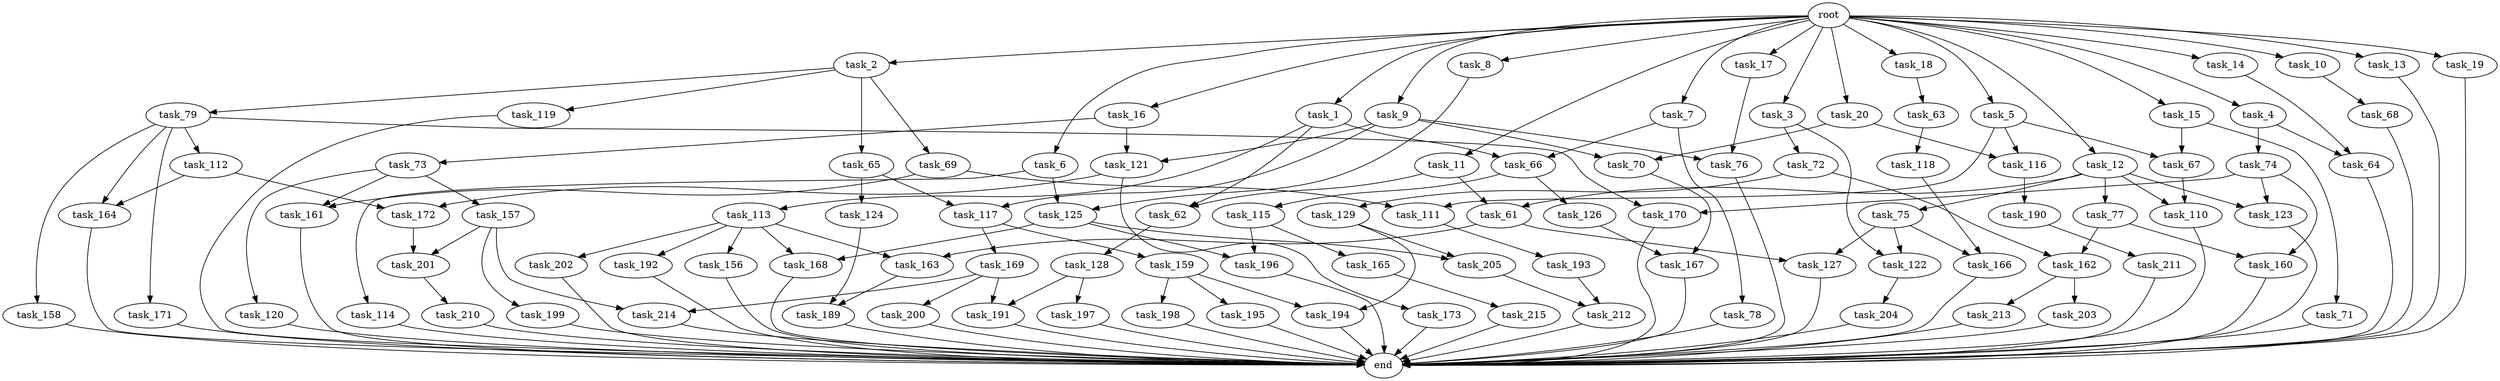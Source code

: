 digraph G {
  root [size="0.000000"];
  task_1 [size="102.400000"];
  task_2 [size="102.400000"];
  task_3 [size="102.400000"];
  task_4 [size="102.400000"];
  task_5 [size="102.400000"];
  task_6 [size="102.400000"];
  task_7 [size="102.400000"];
  task_8 [size="102.400000"];
  task_9 [size="102.400000"];
  task_10 [size="102.400000"];
  task_11 [size="102.400000"];
  task_12 [size="102.400000"];
  task_13 [size="102.400000"];
  task_14 [size="102.400000"];
  task_15 [size="102.400000"];
  task_16 [size="102.400000"];
  task_17 [size="102.400000"];
  task_18 [size="102.400000"];
  task_19 [size="102.400000"];
  task_20 [size="102.400000"];
  task_61 [size="84181359001.600006"];
  task_62 [size="63565515980.800003"];
  task_63 [size="54975581388.800003"];
  task_64 [size="107374182400.000000"];
  task_65 [size="54975581388.800003"];
  task_66 [size="29205777612.800003"];
  task_67 [size="140874927308.800018"];
  task_68 [size="3435973836.800000"];
  task_69 [size="54975581388.800003"];
  task_70 [size="35218731827.200005"];
  task_71 [size="85899345920.000000"];
  task_72 [size="42090679500.800003"];
  task_73 [size="69578470195.199997"];
  task_74 [size="21474836480.000000"];
  task_75 [size="42090679500.800003"];
  task_76 [size="99643241267.200012"];
  task_77 [size="42090679500.800003"];
  task_78 [size="7730941132.800000"];
  task_79 [size="54975581388.800003"];
  task_110 [size="97066260889.600006"];
  task_111 [size="58411555225.600006"];
  task_112 [size="42090679500.800003"];
  task_113 [size="21474836480.000000"];
  task_114 [size="42090679500.800003"];
  task_115 [size="85899345920.000000"];
  task_116 [size="76450417868.800003"];
  task_117 [size="99643241267.200012"];
  task_118 [size="30923764531.200001"];
  task_119 [size="54975581388.800003"];
  task_120 [size="85899345920.000000"];
  task_121 [size="83322365542.400009"];
  task_122 [size="45526653337.600006"];
  task_123 [size="111669149696.000000"];
  task_124 [size="85899345920.000000"];
  task_125 [size="127990025420.800003"];
  task_126 [size="85899345920.000000"];
  task_127 [size="17179869184.000000"];
  task_128 [size="3435973836.800000"];
  task_129 [size="54975581388.800003"];
  task_156 [size="30923764531.200001"];
  task_157 [size="85899345920.000000"];
  task_158 [size="42090679500.800003"];
  task_159 [size="3435973836.800000"];
  task_160 [size="77309411328.000000"];
  task_161 [size="89335319756.800003"];
  task_162 [size="62706522521.600006"];
  task_163 [size="44667659878.400002"];
  task_164 [size="111669149696.000000"];
  task_165 [size="21474836480.000000"];
  task_166 [size="24910810316.800003"];
  task_167 [size="52398601011.200005"];
  task_168 [size="34359738368.000000"];
  task_169 [size="3435973836.800000"];
  task_170 [size="111669149696.000000"];
  task_171 [size="42090679500.800003"];
  task_172 [size="155477816115.200012"];
  task_173 [size="85899345920.000000"];
  task_189 [size="93630287052.800003"];
  task_190 [size="3435973836.800000"];
  task_191 [size="89335319756.800003"];
  task_192 [size="30923764531.200001"];
  task_193 [size="85899345920.000000"];
  task_194 [size="124554051584.000000"];
  task_195 [size="54975581388.800003"];
  task_196 [size="24910810316.800003"];
  task_197 [size="85899345920.000000"];
  task_198 [size="54975581388.800003"];
  task_199 [size="30923764531.200001"];
  task_200 [size="3435973836.800000"];
  task_201 [size="100502234726.400009"];
  task_202 [size="30923764531.200001"];
  task_203 [size="30923764531.200001"];
  task_204 [size="54975581388.800003"];
  task_205 [size="73014444032.000000"];
  task_210 [size="21474836480.000000"];
  task_211 [size="69578470195.199997"];
  task_212 [size="11166914969.600000"];
  task_213 [size="30923764531.200001"];
  task_214 [size="34359738368.000000"];
  task_215 [size="13743895347.200001"];
  end [size="0.000000"];

  root -> task_1 [size="1.000000"];
  root -> task_2 [size="1.000000"];
  root -> task_3 [size="1.000000"];
  root -> task_4 [size="1.000000"];
  root -> task_5 [size="1.000000"];
  root -> task_6 [size="1.000000"];
  root -> task_7 [size="1.000000"];
  root -> task_8 [size="1.000000"];
  root -> task_9 [size="1.000000"];
  root -> task_10 [size="1.000000"];
  root -> task_11 [size="1.000000"];
  root -> task_12 [size="1.000000"];
  root -> task_13 [size="1.000000"];
  root -> task_14 [size="1.000000"];
  root -> task_15 [size="1.000000"];
  root -> task_16 [size="1.000000"];
  root -> task_17 [size="1.000000"];
  root -> task_18 [size="1.000000"];
  root -> task_19 [size="1.000000"];
  root -> task_20 [size="1.000000"];
  task_1 -> task_62 [size="209715200.000000"];
  task_1 -> task_66 [size="209715200.000000"];
  task_1 -> task_113 [size="209715200.000000"];
  task_2 -> task_65 [size="536870912.000000"];
  task_2 -> task_69 [size="536870912.000000"];
  task_2 -> task_79 [size="536870912.000000"];
  task_2 -> task_119 [size="536870912.000000"];
  task_3 -> task_72 [size="411041792.000000"];
  task_3 -> task_122 [size="411041792.000000"];
  task_4 -> task_64 [size="209715200.000000"];
  task_4 -> task_74 [size="209715200.000000"];
  task_5 -> task_67 [size="536870912.000000"];
  task_5 -> task_111 [size="536870912.000000"];
  task_5 -> task_116 [size="536870912.000000"];
  task_6 -> task_114 [size="411041792.000000"];
  task_6 -> task_125 [size="411041792.000000"];
  task_7 -> task_66 [size="75497472.000000"];
  task_7 -> task_78 [size="75497472.000000"];
  task_8 -> task_125 [size="838860800.000000"];
  task_9 -> task_70 [size="134217728.000000"];
  task_9 -> task_76 [size="134217728.000000"];
  task_9 -> task_117 [size="134217728.000000"];
  task_9 -> task_121 [size="134217728.000000"];
  task_10 -> task_68 [size="33554432.000000"];
  task_11 -> task_61 [size="411041792.000000"];
  task_11 -> task_62 [size="411041792.000000"];
  task_12 -> task_61 [size="411041792.000000"];
  task_12 -> task_75 [size="411041792.000000"];
  task_12 -> task_77 [size="411041792.000000"];
  task_12 -> task_110 [size="411041792.000000"];
  task_12 -> task_123 [size="411041792.000000"];
  task_13 -> end [size="1.000000"];
  task_14 -> task_64 [size="838860800.000000"];
  task_15 -> task_67 [size="838860800.000000"];
  task_15 -> task_71 [size="838860800.000000"];
  task_16 -> task_73 [size="679477248.000000"];
  task_16 -> task_121 [size="679477248.000000"];
  task_17 -> task_76 [size="838860800.000000"];
  task_18 -> task_63 [size="536870912.000000"];
  task_19 -> end [size="1.000000"];
  task_20 -> task_70 [size="209715200.000000"];
  task_20 -> task_116 [size="209715200.000000"];
  task_61 -> task_127 [size="134217728.000000"];
  task_61 -> task_163 [size="134217728.000000"];
  task_62 -> task_128 [size="33554432.000000"];
  task_63 -> task_118 [size="301989888.000000"];
  task_64 -> end [size="1.000000"];
  task_65 -> task_117 [size="838860800.000000"];
  task_65 -> task_124 [size="838860800.000000"];
  task_66 -> task_115 [size="838860800.000000"];
  task_66 -> task_126 [size="838860800.000000"];
  task_67 -> task_110 [size="536870912.000000"];
  task_68 -> end [size="1.000000"];
  task_69 -> task_111 [size="33554432.000000"];
  task_69 -> task_161 [size="33554432.000000"];
  task_70 -> task_167 [size="301989888.000000"];
  task_71 -> end [size="1.000000"];
  task_72 -> task_129 [size="536870912.000000"];
  task_72 -> task_162 [size="536870912.000000"];
  task_73 -> task_120 [size="838860800.000000"];
  task_73 -> task_157 [size="838860800.000000"];
  task_73 -> task_161 [size="838860800.000000"];
  task_74 -> task_123 [size="679477248.000000"];
  task_74 -> task_160 [size="679477248.000000"];
  task_74 -> task_170 [size="679477248.000000"];
  task_75 -> task_122 [size="33554432.000000"];
  task_75 -> task_127 [size="33554432.000000"];
  task_75 -> task_166 [size="33554432.000000"];
  task_76 -> end [size="1.000000"];
  task_77 -> task_160 [size="75497472.000000"];
  task_77 -> task_162 [size="75497472.000000"];
  task_78 -> end [size="1.000000"];
  task_79 -> task_112 [size="411041792.000000"];
  task_79 -> task_158 [size="411041792.000000"];
  task_79 -> task_164 [size="411041792.000000"];
  task_79 -> task_170 [size="411041792.000000"];
  task_79 -> task_171 [size="411041792.000000"];
  task_110 -> end [size="1.000000"];
  task_111 -> task_193 [size="838860800.000000"];
  task_112 -> task_164 [size="679477248.000000"];
  task_112 -> task_172 [size="679477248.000000"];
  task_113 -> task_156 [size="301989888.000000"];
  task_113 -> task_163 [size="301989888.000000"];
  task_113 -> task_168 [size="301989888.000000"];
  task_113 -> task_192 [size="301989888.000000"];
  task_113 -> task_202 [size="301989888.000000"];
  task_114 -> end [size="1.000000"];
  task_115 -> task_165 [size="209715200.000000"];
  task_115 -> task_196 [size="209715200.000000"];
  task_116 -> task_190 [size="33554432.000000"];
  task_117 -> task_159 [size="33554432.000000"];
  task_117 -> task_169 [size="33554432.000000"];
  task_118 -> task_166 [size="209715200.000000"];
  task_119 -> end [size="1.000000"];
  task_120 -> end [size="1.000000"];
  task_121 -> task_172 [size="838860800.000000"];
  task_121 -> task_173 [size="838860800.000000"];
  task_122 -> task_204 [size="536870912.000000"];
  task_123 -> end [size="1.000000"];
  task_124 -> task_189 [size="75497472.000000"];
  task_125 -> task_168 [size="33554432.000000"];
  task_125 -> task_196 [size="33554432.000000"];
  task_125 -> task_205 [size="33554432.000000"];
  task_126 -> task_167 [size="209715200.000000"];
  task_127 -> end [size="1.000000"];
  task_128 -> task_191 [size="838860800.000000"];
  task_128 -> task_197 [size="838860800.000000"];
  task_129 -> task_194 [size="679477248.000000"];
  task_129 -> task_205 [size="679477248.000000"];
  task_156 -> end [size="1.000000"];
  task_157 -> task_199 [size="301989888.000000"];
  task_157 -> task_201 [size="301989888.000000"];
  task_157 -> task_214 [size="301989888.000000"];
  task_158 -> end [size="1.000000"];
  task_159 -> task_194 [size="536870912.000000"];
  task_159 -> task_195 [size="536870912.000000"];
  task_159 -> task_198 [size="536870912.000000"];
  task_160 -> end [size="1.000000"];
  task_161 -> end [size="1.000000"];
  task_162 -> task_203 [size="301989888.000000"];
  task_162 -> task_213 [size="301989888.000000"];
  task_163 -> task_189 [size="838860800.000000"];
  task_164 -> end [size="1.000000"];
  task_165 -> task_215 [size="134217728.000000"];
  task_166 -> end [size="1.000000"];
  task_167 -> end [size="1.000000"];
  task_168 -> end [size="1.000000"];
  task_169 -> task_191 [size="33554432.000000"];
  task_169 -> task_200 [size="33554432.000000"];
  task_169 -> task_214 [size="33554432.000000"];
  task_170 -> end [size="1.000000"];
  task_171 -> end [size="1.000000"];
  task_172 -> task_201 [size="679477248.000000"];
  task_173 -> end [size="1.000000"];
  task_189 -> end [size="1.000000"];
  task_190 -> task_211 [size="679477248.000000"];
  task_191 -> end [size="1.000000"];
  task_192 -> end [size="1.000000"];
  task_193 -> task_212 [size="75497472.000000"];
  task_194 -> end [size="1.000000"];
  task_195 -> end [size="1.000000"];
  task_196 -> end [size="1.000000"];
  task_197 -> end [size="1.000000"];
  task_198 -> end [size="1.000000"];
  task_199 -> end [size="1.000000"];
  task_200 -> end [size="1.000000"];
  task_201 -> task_210 [size="209715200.000000"];
  task_202 -> end [size="1.000000"];
  task_203 -> end [size="1.000000"];
  task_204 -> end [size="1.000000"];
  task_205 -> task_212 [size="33554432.000000"];
  task_210 -> end [size="1.000000"];
  task_211 -> end [size="1.000000"];
  task_212 -> end [size="1.000000"];
  task_213 -> end [size="1.000000"];
  task_214 -> end [size="1.000000"];
  task_215 -> end [size="1.000000"];
}
